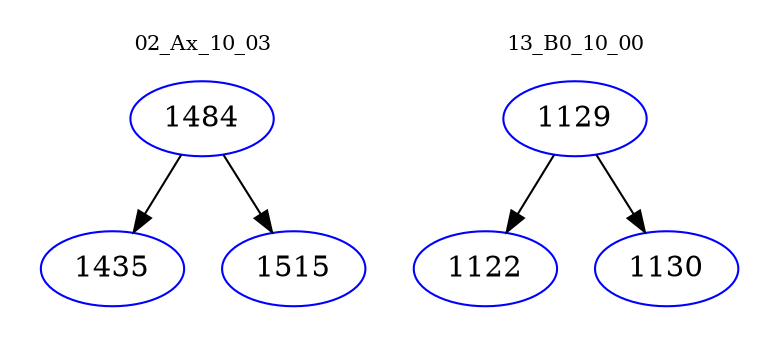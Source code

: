 digraph{
subgraph cluster_0 {
color = white
label = "02_Ax_10_03";
fontsize=10;
T0_1484 [label="1484", color="blue"]
T0_1484 -> T0_1435 [color="black"]
T0_1435 [label="1435", color="blue"]
T0_1484 -> T0_1515 [color="black"]
T0_1515 [label="1515", color="blue"]
}
subgraph cluster_1 {
color = white
label = "13_B0_10_00";
fontsize=10;
T1_1129 [label="1129", color="blue"]
T1_1129 -> T1_1122 [color="black"]
T1_1122 [label="1122", color="blue"]
T1_1129 -> T1_1130 [color="black"]
T1_1130 [label="1130", color="blue"]
}
}
